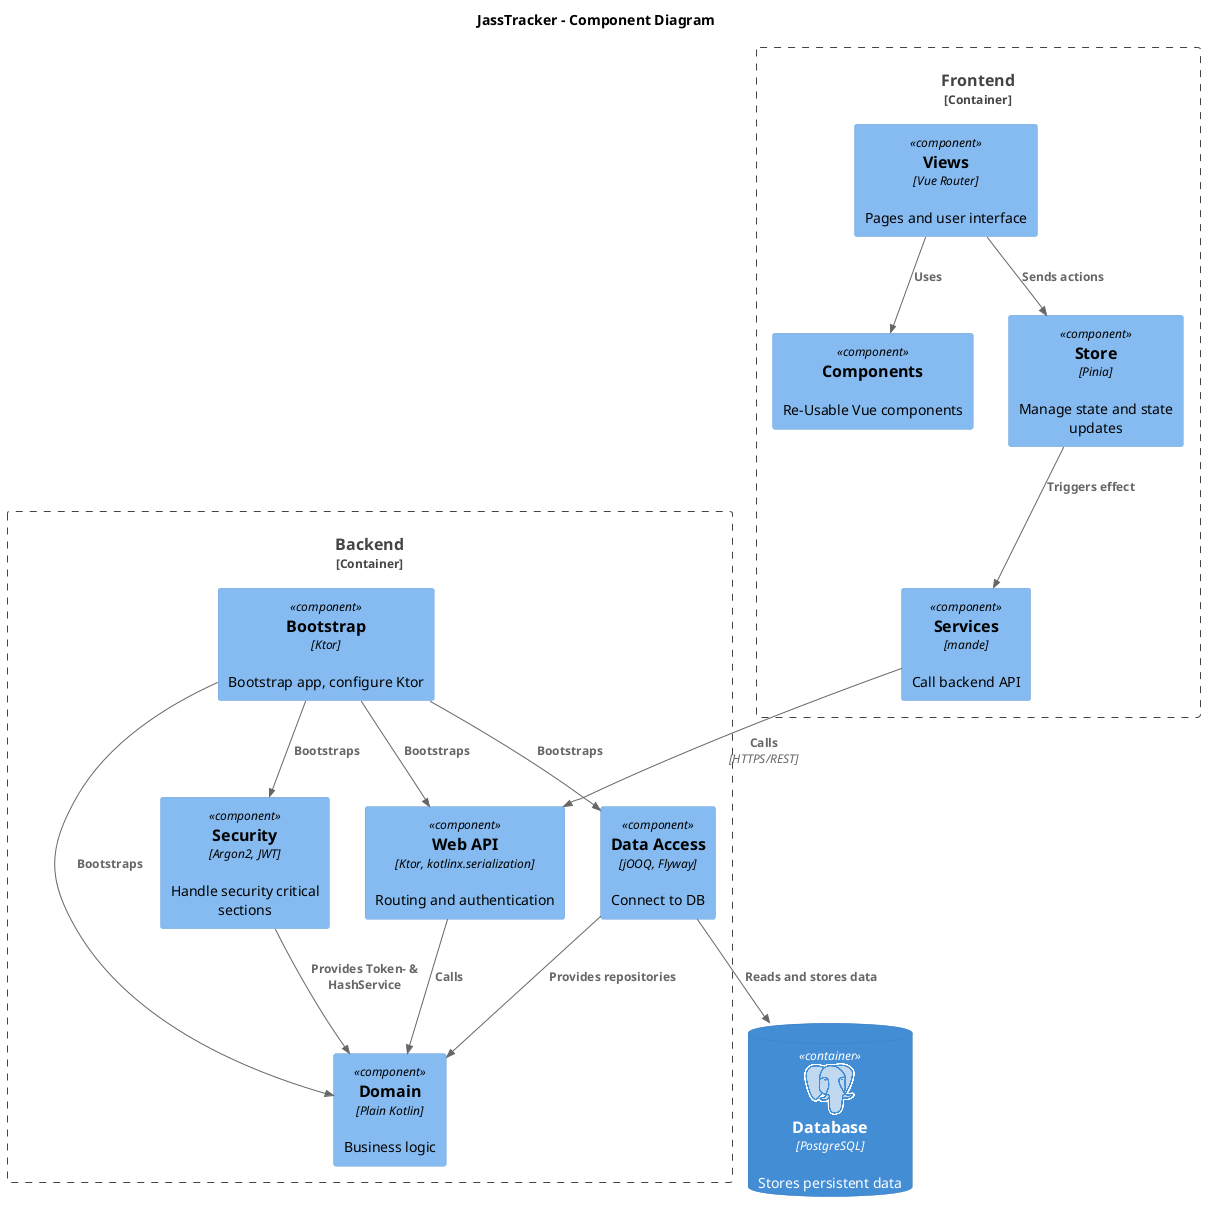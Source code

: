 @startuml ComponentDiagram
!include <C4/C4_Component>

!include <logos/postgresql>

title JassTracker - Component Diagram

Container_Boundary(frontend, "Frontend") {
    Component(components, "Components", "", "Re-Usable Vue components")
    Component(views, "Views", "Vue Router", "Pages and user interface")
    Component(store, "Store", "Pinia", "Manage state and state updates")
    Component(backendApi, "Services", "mande", "Call backend API")
}

Container_Boundary(backend, "Backend") {
    Component(webApi, "Web API", "Ktor, kotlinx.serialization", "Routing and authentication")
    Component(domain, "Domain", "Plain Kotlin", "Business logic")
    Component(dataAccess, "Data Access", "jOOQ, Flyway", "Connect to DB")
    Component(bootstrap, "Bootstrap", "Ktor", "Bootstrap app, configure Ktor")
    Component(security, "Security", "Argon2, JWT", "Handle security critical sections")
}

ContainerDb(database, "Database", "PostgreSQL", "Stores persistent data", $sprite="postgresql")

Rel(views, components, "Uses")
Rel(views, store, "Sends actions")
Rel(store, backendApi, "Triggers effect")
Rel(backendApi, webApi, "Calls", "HTTPS/REST")

Rel(webApi, domain, "Calls")
Rel(dataAccess, domain, "Provides repositories")
Rel(security, domain, "Provides Token- & HashService")
Rel(dataAccess, database, "Reads and stores data")
Rel(bootstrap, webApi, "Bootstraps")
Rel(bootstrap, dataAccess, "Bootstraps")
Rel(bootstrap, security, "Bootstraps")

Rel(bootstrap, domain, "Bootstraps")

@enduml
